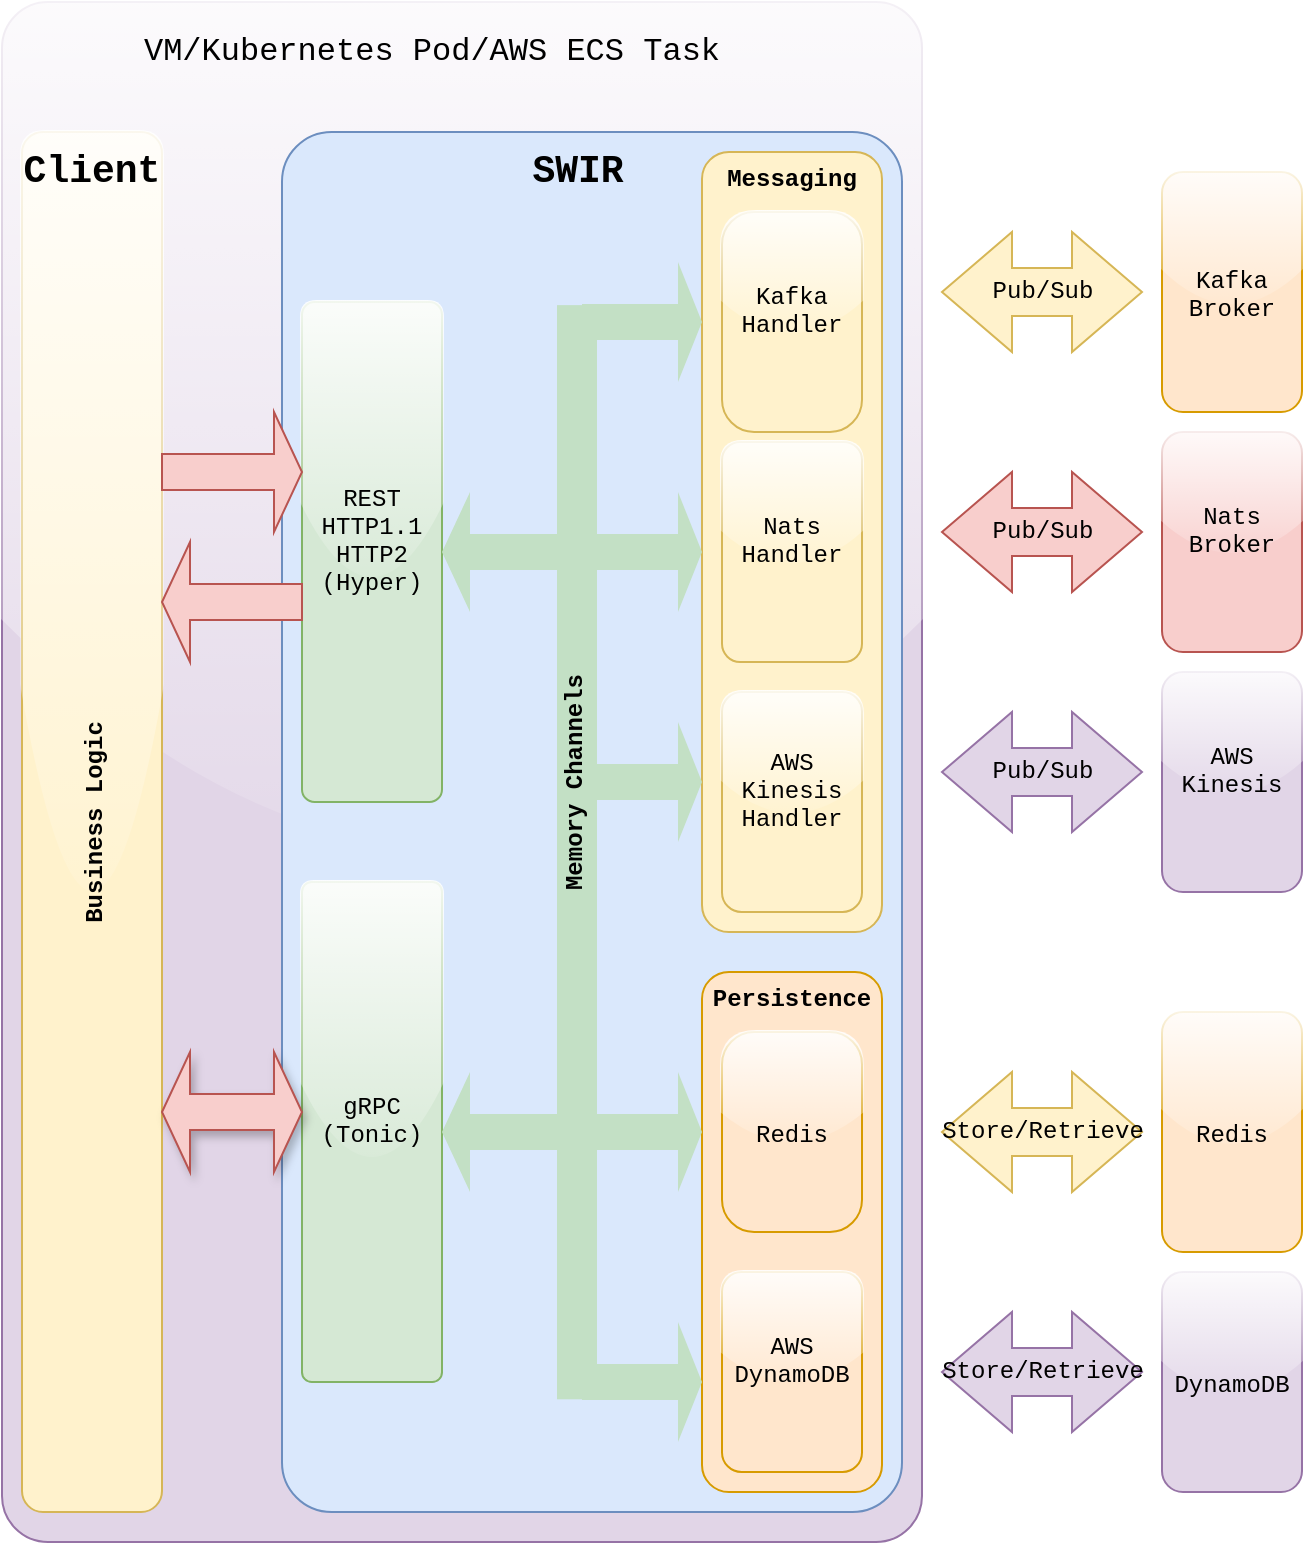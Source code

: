 <mxfile version="12.9.6" type="device"><diagram id="uGMfi56DCFaE5VcM8ewH" name="Page-1"><mxGraphModel dx="1361" dy="1922" grid="1" gridSize="10" guides="1" tooltips="1" connect="1" arrows="1" fold="1" page="1" pageScale="1" pageWidth="850" pageHeight="1100" math="0" shadow="0"><root><mxCell id="0"/><mxCell id="1" parent="0"/><mxCell id="9GM-SWxOKgrgmnYGOKq--68" value="" style="rounded=1;whiteSpace=wrap;html=1;arcSize=5;fillColor=#e1d5e7;strokeColor=#9673a6;labelBackgroundColor=none;glass=1;fontFamily=Courier New;" parent="1" vertex="1"><mxGeometry x="170" y="-15" width="460" height="770" as="geometry"/></mxCell><mxCell id="9GM-SWxOKgrgmnYGOKq--65" value="" style="rounded=1;whiteSpace=wrap;html=1;verticalAlign=top;arcSize=8;fillColor=#dae8fc;strokeColor=#6c8ebf;fontFamily=Courier New;" parent="1" vertex="1"><mxGeometry x="310" y="50" width="310" height="690" as="geometry"/></mxCell><mxCell id="yReZqvteyhOHRgd79SkU-11" value="Messaging" style="rounded=1;whiteSpace=wrap;html=1;fillColor=#fff2cc;strokeColor=#d6b656;align=center;horizontal=1;verticalAlign=top;fontFamily=Courier New;fontStyle=1" parent="1" vertex="1"><mxGeometry x="520" y="60" width="90" height="390" as="geometry"/></mxCell><mxCell id="9GM-SWxOKgrgmnYGOKq--18" value="Business Logic" style="rounded=1;fillColor=#fff2cc;strokeColor=#d6b656;glass=1;horizontal=0;fontFamily=Courier New;fontStyle=1" parent="1" vertex="1"><mxGeometry x="180" y="50" width="70" height="690" as="geometry"/></mxCell><mxCell id="9GM-SWxOKgrgmnYGOKq--19" value="REST&#xA;HTTP1.1&#xA;HTTP2&#xA;(Hyper)&#xA;" style="rounded=1;fillColor=#d5e8d4;strokeColor=#82b366;glass=1;arcSize=9;gradientColor=none;fontFamily=Courier New;" parent="1" vertex="1"><mxGeometry x="320" y="135" width="70" height="250" as="geometry"/></mxCell><mxCell id="9GM-SWxOKgrgmnYGOKq--39" value="gRPC&#xA;(Tonic)&#xA;" style="rounded=1;fillColor=#d5e8d4;strokeColor=#82b366;glass=1;arcSize=7;fontFamily=Courier New;" parent="1" vertex="1"><mxGeometry x="320" y="425" width="70" height="250" as="geometry"/></mxCell><mxCell id="9GM-SWxOKgrgmnYGOKq--50" value="Kafka&#xA;Handler&#xA;" style="rounded=1;fillColor=#fff2cc;strokeColor=#d6b656;glass=1;arcSize=23;shadow=0;comic=0;fontFamily=Courier New;" parent="1" vertex="1"><mxGeometry x="530" y="90" width="70" height="110" as="geometry"/></mxCell><mxCell id="9GM-SWxOKgrgmnYGOKq--51" value="Nats&#xA;Handler&#xA;" style="rounded=1;fillColor=#fff2cc;strokeColor=#d6b656;glass=1;arcSize=13;fontFamily=Courier New;" parent="1" vertex="1"><mxGeometry x="530" y="205" width="70" height="110" as="geometry"/></mxCell><mxCell id="9GM-SWxOKgrgmnYGOKq--54" value="Kafka&#xA;Broker" style="rounded=1;fillColor=#ffe6cc;strokeColor=#d79b00;glass=1;fontFamily=Courier New;" parent="1" vertex="1"><mxGeometry x="750" y="70" width="70" height="120" as="geometry"/></mxCell><mxCell id="9GM-SWxOKgrgmnYGOKq--55" value="Nats&#xA;Broker&#xA;" style="rounded=1;fillColor=#f8cecc;strokeColor=#b85450;glass=1;fontFamily=Courier New;" parent="1" vertex="1"><mxGeometry x="750" y="200" width="70" height="110" as="geometry"/></mxCell><mxCell id="9GM-SWxOKgrgmnYGOKq--57" value="AWS&#xA;Kinesis&#xA;" style="rounded=1;fillColor=#e1d5e7;strokeColor=#9673a6;glass=1;fontFamily=Courier New;" parent="1" vertex="1"><mxGeometry x="750" y="320" width="70" height="110" as="geometry"/></mxCell><mxCell id="9GM-SWxOKgrgmnYGOKq--67" value="&lt;font size=&quot;1&quot;&gt;&lt;b&gt;&lt;font style=&quot;font-size: 19px&quot;&gt;SWIR&lt;/font&gt;&lt;/b&gt;&lt;/font&gt;" style="text;html=1;strokeColor=none;fillColor=none;align=center;verticalAlign=middle;whiteSpace=wrap;rounded=0;fontFamily=Courier New;" parent="1" vertex="1"><mxGeometry x="437.5" y="60" width="40" height="20" as="geometry"/></mxCell><mxCell id="9GM-SWxOKgrgmnYGOKq--69" value="&lt;div style=&quot;font-size: 16px&quot;&gt;&lt;font style=&quot;font-size: 16px&quot;&gt;VM/Kubernetes Pod/AWS ECS Task &lt;/font&gt;&lt;/div&gt;" style="text;html=1;strokeColor=none;fillColor=none;align=center;verticalAlign=middle;whiteSpace=wrap;rounded=0;fontFamily=Courier New;" parent="1" vertex="1"><mxGeometry x="215" width="340" height="20" as="geometry"/></mxCell><mxCell id="yReZqvteyhOHRgd79SkU-4" value="AWS&#xA;Kinesis&#xA;Handler&#xA;" style="rounded=1;fillColor=#fff2cc;strokeColor=#d6b656;glass=1;arcSize=14;fontFamily=Courier New;" parent="1" vertex="1"><mxGeometry x="530" y="330" width="70" height="110" as="geometry"/></mxCell><mxCell id="yReZqvteyhOHRgd79SkU-6" value="Pub/Sub" style="html=1;shadow=0;dashed=0;align=center;verticalAlign=middle;shape=mxgraph.arrows2.twoWayArrow;dy=0.6;dx=35;fillColor=#fff2cc;strokeColor=#d6b656;fontFamily=Courier New;" parent="1" vertex="1"><mxGeometry x="640" y="100" width="100" height="60" as="geometry"/></mxCell><mxCell id="yReZqvteyhOHRgd79SkU-9" value="Pub/Sub" style="html=1;shadow=0;dashed=0;align=center;verticalAlign=middle;shape=mxgraph.arrows2.twoWayArrow;dy=0.6;dx=35;fillColor=#f8cecc;strokeColor=#b85450;fontFamily=Courier New;" parent="1" vertex="1"><mxGeometry x="640" y="220" width="100" height="60" as="geometry"/></mxCell><mxCell id="yReZqvteyhOHRgd79SkU-10" value="Pub/Sub" style="html=1;shadow=0;dashed=0;align=center;verticalAlign=middle;shape=mxgraph.arrows2.twoWayArrow;dy=0.6;dx=35;fillColor=#e1d5e7;strokeColor=#9673a6;fontFamily=Courier New;" parent="1" vertex="1"><mxGeometry x="640" y="340" width="100" height="60" as="geometry"/></mxCell><mxCell id="yReZqvteyhOHRgd79SkU-14" value="Persistence" style="rounded=1;whiteSpace=wrap;html=1;fillColor=#ffe6cc;strokeColor=#d79b00;align=center;horizontal=1;verticalAlign=top;fontFamily=Courier New;fontStyle=1" parent="1" vertex="1"><mxGeometry x="520" y="470" width="90" height="260" as="geometry"/></mxCell><mxCell id="yReZqvteyhOHRgd79SkU-15" value="Redis" style="rounded=1;fillColor=#ffe6cc;strokeColor=#d79b00;glass=1;arcSize=23;shadow=0;comic=0;fontFamily=Courier New;" parent="1" vertex="1"><mxGeometry x="530" y="500" width="70" height="100" as="geometry"/></mxCell><mxCell id="yReZqvteyhOHRgd79SkU-17" value="AWS&#xA;DynamoDB&#xA;" style="rounded=1;fillColor=#ffe6cc;strokeColor=#d79b00;glass=1;arcSize=14;fontFamily=Courier New;" parent="1" vertex="1"><mxGeometry x="530" y="620" width="70" height="100" as="geometry"/></mxCell><mxCell id="yReZqvteyhOHRgd79SkU-18" value="Redis" style="rounded=1;fillColor=#ffe6cc;strokeColor=#d79b00;glass=1;fontFamily=Courier New;" parent="1" vertex="1"><mxGeometry x="750" y="490" width="70" height="120" as="geometry"/></mxCell><mxCell id="yReZqvteyhOHRgd79SkU-20" value="DynamoDB" style="rounded=1;fillColor=#e1d5e7;strokeColor=#9673a6;glass=1;fontFamily=Courier New;" parent="1" vertex="1"><mxGeometry x="750" y="620" width="70" height="110" as="geometry"/></mxCell><mxCell id="yReZqvteyhOHRgd79SkU-21" value="Store/Retrieve" style="html=1;shadow=0;dashed=0;align=center;verticalAlign=middle;shape=mxgraph.arrows2.twoWayArrow;dy=0.6;dx=35;fillColor=#fff2cc;strokeColor=#d6b656;fontFamily=Courier New;" parent="1" vertex="1"><mxGeometry x="640" y="520" width="100" height="60" as="geometry"/></mxCell><mxCell id="yReZqvteyhOHRgd79SkU-23" value="Store/Retrieve" style="html=1;shadow=0;dashed=0;align=center;verticalAlign=middle;shape=mxgraph.arrows2.twoWayArrow;dy=0.6;dx=35;fillColor=#e1d5e7;strokeColor=#9673a6;fontFamily=Courier New;" parent="1" vertex="1"><mxGeometry x="640" y="640" width="100" height="60" as="geometry"/></mxCell><mxCell id="yReZqvteyhOHRgd79SkU-32" value="" style="rounded=0;glass=0;align=center;rotation=90;strokeWidth=1;fillColor=#C3E0C5;strokeColor=none;fontFamily=Courier New;horizontal=0;textDirection=rtl;fontStyle=1" parent="1" vertex="1"><mxGeometry x="183.96" y="400.11" width="547.09" height="20" as="geometry"/></mxCell><mxCell id="yReZqvteyhOHRgd79SkU-36" value="" style="shape=singleArrow;whiteSpace=wrap;html=1;rounded=0;glass=0;strokeWidth=1;align=center;fillColor=#C3E0C5;strokeColor=none;fontFamily=Courier New;" parent="1" vertex="1"><mxGeometry x="460" y="115" width="60" height="60" as="geometry"/></mxCell><mxCell id="yReZqvteyhOHRgd79SkU-37" value="" style="shape=singleArrow;direction=west;whiteSpace=wrap;html=1;rounded=0;glass=0;strokeWidth=1;align=center;fillColor=#C3E0C5;strokeColor=none;fontFamily=Courier New;" parent="1" vertex="1"><mxGeometry x="390" y="230" width="70" height="60" as="geometry"/></mxCell><mxCell id="yReZqvteyhOHRgd79SkU-39" value="" style="shape=singleArrow;whiteSpace=wrap;html=1;rounded=0;glass=0;strokeWidth=1;align=center;fillColor=#C3E0C5;strokeColor=none;fontFamily=Courier New;" parent="1" vertex="1"><mxGeometry x="460" y="230" width="60" height="60" as="geometry"/></mxCell><mxCell id="yReZqvteyhOHRgd79SkU-40" value="" style="shape=singleArrow;whiteSpace=wrap;html=1;rounded=0;glass=0;strokeWidth=1;align=center;fillColor=#C3E0C5;strokeColor=none;fontFamily=Courier New;" parent="1" vertex="1"><mxGeometry x="460" y="345" width="60" height="60" as="geometry"/></mxCell><mxCell id="yReZqvteyhOHRgd79SkU-41" value="" style="shape=singleArrow;whiteSpace=wrap;html=1;rounded=0;glass=0;strokeWidth=1;align=center;fillColor=#C3E0C5;strokeColor=none;fontFamily=Courier New;" parent="1" vertex="1"><mxGeometry x="460" y="520" width="60" height="60" as="geometry"/></mxCell><mxCell id="yReZqvteyhOHRgd79SkU-42" value="" style="shape=singleArrow;whiteSpace=wrap;html=1;rounded=0;glass=0;strokeWidth=1;align=center;fillColor=#C3E0C5;strokeColor=none;fontFamily=Courier New;" parent="1" vertex="1"><mxGeometry x="460" y="645" width="60" height="60" as="geometry"/></mxCell><mxCell id="yReZqvteyhOHRgd79SkU-43" value="" style="shape=singleArrow;direction=west;whiteSpace=wrap;html=1;rounded=0;glass=0;strokeWidth=1;align=center;fillColor=#C3E0C5;strokeColor=none;fontFamily=Courier New;" parent="1" vertex="1"><mxGeometry x="390" y="520" width="70" height="60" as="geometry"/></mxCell><mxCell id="yReZqvteyhOHRgd79SkU-44" value="" style="shape=singleArrow;whiteSpace=wrap;html=1;rounded=0;glass=0;strokeWidth=1;align=center;fillColor=#f8cecc;strokeColor=#b85450;fontFamily=Courier New;" parent="1" vertex="1"><mxGeometry x="250" y="190" width="70" height="60" as="geometry"/></mxCell><mxCell id="yReZqvteyhOHRgd79SkU-46" value="" style="shape=singleArrow;whiteSpace=wrap;html=1;rounded=0;glass=0;strokeWidth=1;align=center;fillColor=#f8cecc;strokeColor=#b85450;rotation=-180;fontFamily=Courier New;" parent="1" vertex="1"><mxGeometry x="250" y="255" width="70" height="60" as="geometry"/></mxCell><mxCell id="yReZqvteyhOHRgd79SkU-47" value="" style="shape=doubleArrow;whiteSpace=wrap;html=1;rounded=0;shadow=1;glass=0;strokeWidth=1;fillColor=#f8cecc;align=center;strokeColor=#b85450;fontFamily=Courier New;" parent="1" vertex="1"><mxGeometry x="250" y="510" width="70" height="60" as="geometry"/></mxCell><mxCell id="yReZqvteyhOHRgd79SkU-48" value="&lt;font style=&quot;font-size: 19px&quot;&gt;&lt;span&gt;Client&lt;/span&gt;&lt;/font&gt;" style="text;html=1;strokeColor=none;fillColor=none;align=center;verticalAlign=middle;whiteSpace=wrap;rounded=0;fontStyle=1;fontFamily=Courier New;" parent="1" vertex="1"><mxGeometry x="195" y="60" width="40" height="20" as="geometry"/></mxCell><mxCell id="yReZqvteyhOHRgd79SkU-49" value="Memory Channels" style="text;strokeColor=none;fillColor=none;align=center;verticalAlign=middle;rounded=0;shadow=1;glass=0;fontFamily=Courier New;fontStyle=1;rotation=-90;" parent="1" vertex="1"><mxGeometry x="390" y="365" width="130" height="20" as="geometry"/></mxCell></root></mxGraphModel></diagram></mxfile>